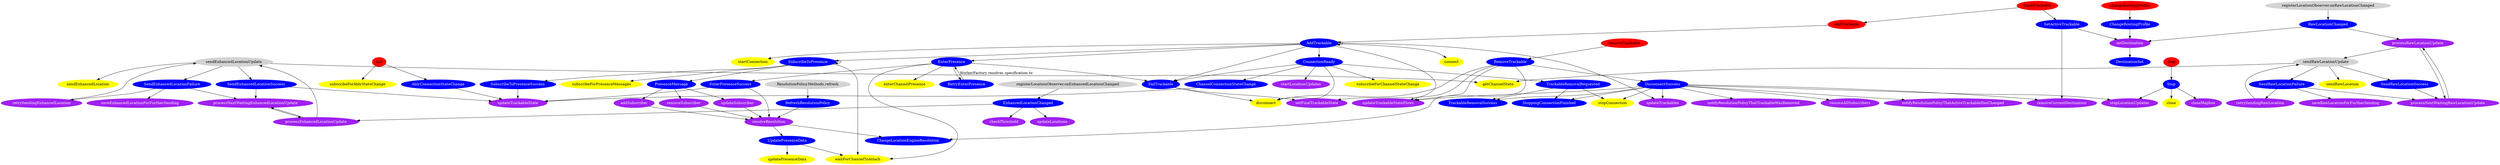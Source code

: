 digraph {
  subgraph workers {
    label = "Workers";
    node [style=filled, color=blue, fontcolor=white];

    // This is a list of all of the workers in the publisher SDK
    AblyConnectionStateChange;
    AddTrackable;
    ChangeLocationEngineResolution;
    ChangeRoutingProfile;
    ChannelConnectionStateChange;
    ConnectionReady;
    DestinationSet;
    DisconnectSuccess;
    EnhancedLocationChanged;
    EnterPresence;
    EnterPresenceSuccess;
    FailTrackable;
    PresenceMessage;
    RawLocationChanged;
    RefreshResolutionPolicy;
    RemoveTrackable;
    RetryEnterPresence;
    SendEnhancedLocationFailure;
    SendEnhancedLocationSuccess;
    SendRawLocationFailure;
    SendRawLocationSuccess;
    SetActiveTrackable;
    Stop;
    StoppingConnectionFinished;
    SubscribeToPresence;
    SubscribeToPresenceSuccess;
    TrackableRemovalRequested;
    TrackableRemovalSuccess;
    UpdatePresenceData;
  }

  subgraph ably_wrapper {
    label = "Ably wrapper";
    node [style=filled, color=yellow];

    close;
    connect;
    disconnect;
    enterChannelPresence;
    startConnection;
    stopConnection;
    subscribeForChannelStateChange;
    subscribeForPresenceMessages;
    updatePresenceData;
    waitForChannelToAttach;
    subscribeForAblyStateChange;
    getChannelState;
    sendRawLocation;
    sendEnhancedLocation;
  }

  subgraph CorePublisher_PublisherInteractor {
    label = "CorePublisher’s implementation of PublisherInteractor";
    node [style=filled, color=purple, fontcolor=white];

    addSubscriber;
    checkThreshold;
    closeMapbox;
    notifyResolutionPolicyThatActiveTrackableHasChanged;
    notifyResolutionPolicyThatTrackableWasRemoved;
    processEnhancedLocationUpdate;
    processNextWaitingEnhancedLocationUpdate;
    processNextWaitingRawLocationUpdate;
    processRawLocationUpdate;
    removeAllSubscribers;
    removeCurrentDestination;
    removeSubscriber;
    resolveResolution;
    retrySendingEnhancedLocation;
    retrySendingRawLocation;
    saveEnhancedLocationForFurtherSending;
    saveRawLocationForFurtherSending;
    setDestination;
    setFinalTrackableState;
    startLocationUpdates;
    stopLocationUpdates;
    updateLocations;
    updateSubscriber;
    updateTrackableState;
    updateTrackableStateFlows;
    updateTrackables;
  }

  subgraph CorePublisher_public_methods {
    label = "CorePublisher public methods";
    node [style=filled, color=red];

    init;
    trackTrackable;
    addTrackable;
    changeRoutingProfile;
    removeTrackable;
    stop;
  }

  subgraph CorePublisher_private_methods {
    label = "CorePublisher private methods";
    node [style=filled, color=lightgrey];

    registerLocationObserver_onEnhancedLocationChanged [label = "registerLocationObserver.onEnhancedLocationChanged"];
    registerLocationObserver_onRawLocationChanged [label = "registerLocationObserver.onRawLocationChanged"];
    ResolutionPolicy_Methods_refresh [label = "ResolutionPolicy.Methods.refresh"];
    sendEnhancedLocationUpdate;
    sendRawLocationUpdate;
  }

  // Worker equivalence

  RetryEnterPresence -> EnterPresence [label = "WorkerFactory resolves specification to"];

  // Workers posted by workers

  AddTrackable -> AddTrackable;
  AddTrackable -> ConnectionReady;
  AddTrackable -> EnterPresence;
  AddTrackable -> FailTrackable;
  AddTrackable -> SubscribeToPresence;

  ConnectionReady -> FailTrackable;
  ConnectionReady -> TrackableRemovalRequested;
  // Via the channelStateChangeListener that addTrackable passes to AddTrackable
  ConnectionReady -> ChannelConnectionStateChange;

  DisconnectSuccess -> StoppingConnectionFinished;
  DisconnectSuccess -> TrackableRemovalSuccess;

  EnterPresence -> EnterPresenceSuccess;
  EnterPresence -> FailTrackable;
  EnterPresence -> RetryEnterPresence;

  RemoveTrackable -> ChangeLocationEngineResolution;
  RemoveTrackable -> DisconnectSuccess;

  SubscribeToPresence -> SubscribeToPresence;
  SubscribeToPresence -> SubscribeToPresenceSuccess;
  // Via the presenceUpdateListener that addTrackable passes to AddTrackable
  SubscribeToPresence -> PresenceMessage;

  TrackableRemovalRequested -> StoppingConnectionFinished;
  TrackableRemovalRequested -> TrackableRemovalSuccess;

  // Ably wrapper methods called by workers

  AddTrackable -> connect;
  AddTrackable -> startConnection;

  ConnectionReady -> disconnect;
  ConnectionReady -> subscribeForChannelStateChange;

  DisconnectSuccess -> stopConnection;

  EnterPresence -> enterChannelPresence;
  EnterPresence -> waitForChannelToAttach;

  FailTrackable -> disconnect;

  RemoveTrackable -> disconnect;

  Stop -> close;

  SubscribeToPresence -> subscribeForPresenceMessages;
  SubscribeToPresence -> waitForChannelToAttach;

  TrackableRemovalRequested -> stopConnection;

  UpdatePresenceData -> updatePresenceData;
  UpdatePresenceData -> waitForChannelToAttach;

  // PublisherInteractor methods called by workers

  AblyConnectionStateChange -> updateTrackableState;

  AddTrackable -> updateTrackableStateFlows;
  AddTrackable -> updateTrackables;

  ChangeRoutingProfile -> setDestination;

  ChannelConnectionStateChange -> updateTrackableState;

  ConnectionReady -> startLocationUpdates;

  DisconnectSuccess -> notifyResolutionPolicyThatActiveTrackableHasChanged;
  DisconnectSuccess -> notifyResolutionPolicyThatTrackableWasRemoved;
  DisconnectSuccess -> removeAllSubscribers;
  DisconnectSuccess -> removeCurrentDestination;
  DisconnectSuccess -> stopLocationUpdates;
  DisconnectSuccess -> updateTrackableStateFlows;
  DisconnectSuccess -> updateTrackables;

  EnhancedLocationChanged -> checkThreshold;
  EnhancedLocationChanged -> processEnhancedLocationUpdate;
  EnhancedLocationChanged -> updateLocations;

  EnterPresenceSuccess -> resolveResolution;
  EnterPresenceSuccess -> updateTrackableState;

  FailTrackable -> setFinalTrackableState;

  PresenceMessage -> addSubscriber;
  PresenceMessage -> removeSubscriber;
  PresenceMessage -> updateSubscriber;

  RawLocationChanged -> processRawLocationUpdate;
  // Via the rawLocationChangedCommands that setDestination sets on the properties
  RawLocationChanged -> setDestination;

  RefreshResolutionPolicy -> resolveResolution;

  RemoveTrackable -> setFinalTrackableState;
  RemoveTrackable -> updateTrackableStateFlows;

  SendEnhancedLocationFailure -> processNextWaitingEnhancedLocationUpdate;
  SendEnhancedLocationFailure -> retrySendingEnhancedLocation;
  SendEnhancedLocationFailure -> saveEnhancedLocationForFurtherSending;

  SendEnhancedLocationSuccess -> processNextWaitingEnhancedLocationUpdate;
  SendEnhancedLocationSuccess -> updateTrackableState;

  SendRawLocationFailure -> processNextWaitingRawLocationUpdate;
  SendRawLocationFailure -> retrySendingRawLocation;
  SendRawLocationFailure -> saveRawLocationForFurtherSending;

  SendRawLocationSuccess -> processNextWaitingRawLocationUpdate;

  SetActiveTrackable -> removeCurrentDestination;
  SetActiveTrackable -> setDestination;

  Stop -> closeMapbox;
  Stop -> stopLocationUpdates;

  SubscribeToPresenceSuccess -> updateTrackableState;

  // CorePublisher enqueued workers

  addTrackable -> AddTrackable;

  changeRoutingProfile -> ChangeRoutingProfile;

  init -> AblyConnectionStateChange;

  registerLocationObserver_onEnhancedLocationChanged -> EnhancedLocationChanged;

  registerLocationObserver_onRawLocationChanged -> RawLocationChanged;

  removeTrackable -> RemoveTrackable;

  ResolutionPolicy_Methods_refresh -> RefreshResolutionPolicy;

  resolveResolution -> ChangeLocationEngineResolution;
  resolveResolution -> UpdatePresenceData;

  sendEnhancedLocationUpdate -> SendEnhancedLocationFailure;
  sendEnhancedLocationUpdate -> SendEnhancedLocationSuccess;

  sendRawLocationUpdate -> SendRawLocationFailure;
  sendRawLocationUpdate -> SendRawLocationSuccess;

  setDestination -> DestinationSet;

  stop -> Stop;

  trackTrackable -> SetActiveTrackable;

  // Method calls made internally in CorePublisher

  trackTrackable -> addTrackable;

  processRawLocationUpdate -> sendRawLocationUpdate;
  processRawLocationUpdate -> processNextWaitingRawLocationUpdate;

  processNextWaitingRawLocationUpdate -> processRawLocationUpdate;

  retrySendingRawLocation -> sendRawLocationUpdate;

  processEnhancedLocationUpdate -> sendEnhancedLocationUpdate;
  processEnhancedLocationUpdate -> processNextWaitingEnhancedLocationUpdate;

  processNextWaitingEnhancedLocationUpdate -> processEnhancedLocationUpdate;

  retrySendingEnhancedLocation -> sendEnhancedLocationUpdate;

  addSubscriber -> resolveResolution;

  updateSubscriber -> resolveResolution;

  removeSubscriber -> resolveResolution;

  // Ably wrapper methods called by CorePublisher

  init -> subscribeForAblyStateChange;
  sendEnhancedLocationUpdate -> getChannelState;
  sendEnhancedLocationUpdate -> sendEnhancedLocation;
  sendRawLocationUpdate -> getChannelState;
  sendRawLocationUpdate -> sendRawLocation;
}
